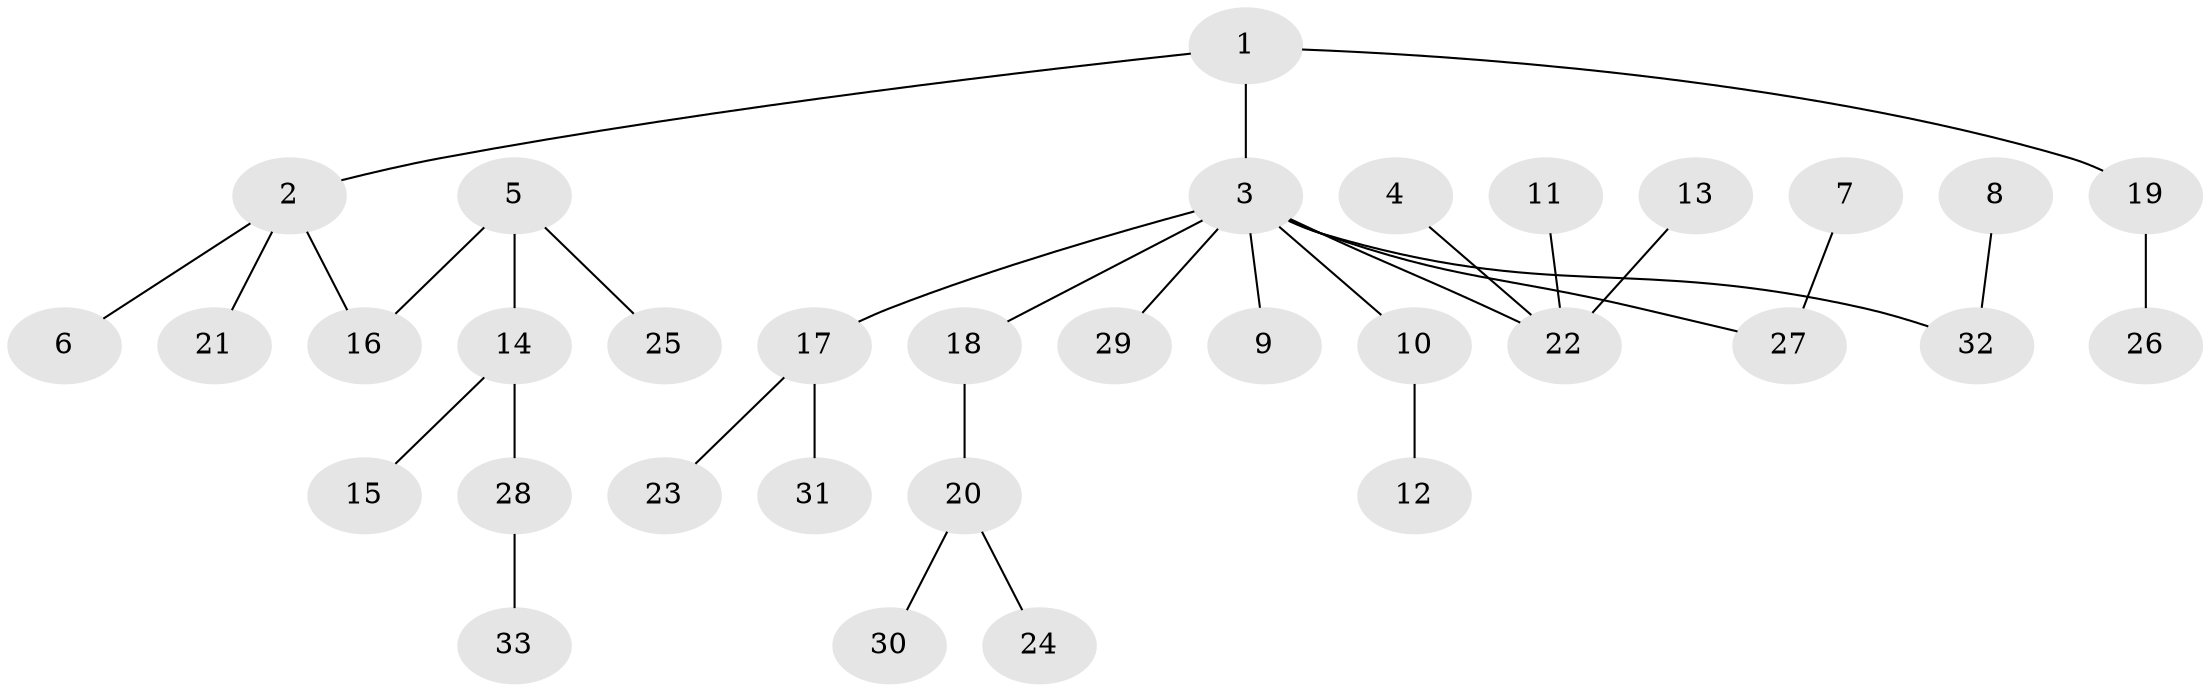 // original degree distribution, {3: 0.15384615384615385, 4: 0.06153846153846154, 9: 0.015384615384615385, 2: 0.2923076923076923, 5: 0.015384615384615385, 1: 0.46153846153846156}
// Generated by graph-tools (version 1.1) at 2025/50/03/09/25 03:50:22]
// undirected, 33 vertices, 32 edges
graph export_dot {
graph [start="1"]
  node [color=gray90,style=filled];
  1;
  2;
  3;
  4;
  5;
  6;
  7;
  8;
  9;
  10;
  11;
  12;
  13;
  14;
  15;
  16;
  17;
  18;
  19;
  20;
  21;
  22;
  23;
  24;
  25;
  26;
  27;
  28;
  29;
  30;
  31;
  32;
  33;
  1 -- 2 [weight=1.0];
  1 -- 3 [weight=1.0];
  1 -- 19 [weight=1.0];
  2 -- 6 [weight=1.0];
  2 -- 16 [weight=1.0];
  2 -- 21 [weight=1.0];
  3 -- 9 [weight=1.0];
  3 -- 10 [weight=1.0];
  3 -- 17 [weight=1.0];
  3 -- 18 [weight=1.0];
  3 -- 22 [weight=1.0];
  3 -- 27 [weight=1.0];
  3 -- 29 [weight=1.0];
  3 -- 32 [weight=1.0];
  4 -- 22 [weight=1.0];
  5 -- 14 [weight=1.0];
  5 -- 16 [weight=1.0];
  5 -- 25 [weight=1.0];
  7 -- 27 [weight=1.0];
  8 -- 32 [weight=1.0];
  10 -- 12 [weight=1.0];
  11 -- 22 [weight=1.0];
  13 -- 22 [weight=1.0];
  14 -- 15 [weight=1.0];
  14 -- 28 [weight=1.0];
  17 -- 23 [weight=1.0];
  17 -- 31 [weight=1.0];
  18 -- 20 [weight=1.0];
  19 -- 26 [weight=1.0];
  20 -- 24 [weight=1.0];
  20 -- 30 [weight=1.0];
  28 -- 33 [weight=1.0];
}
